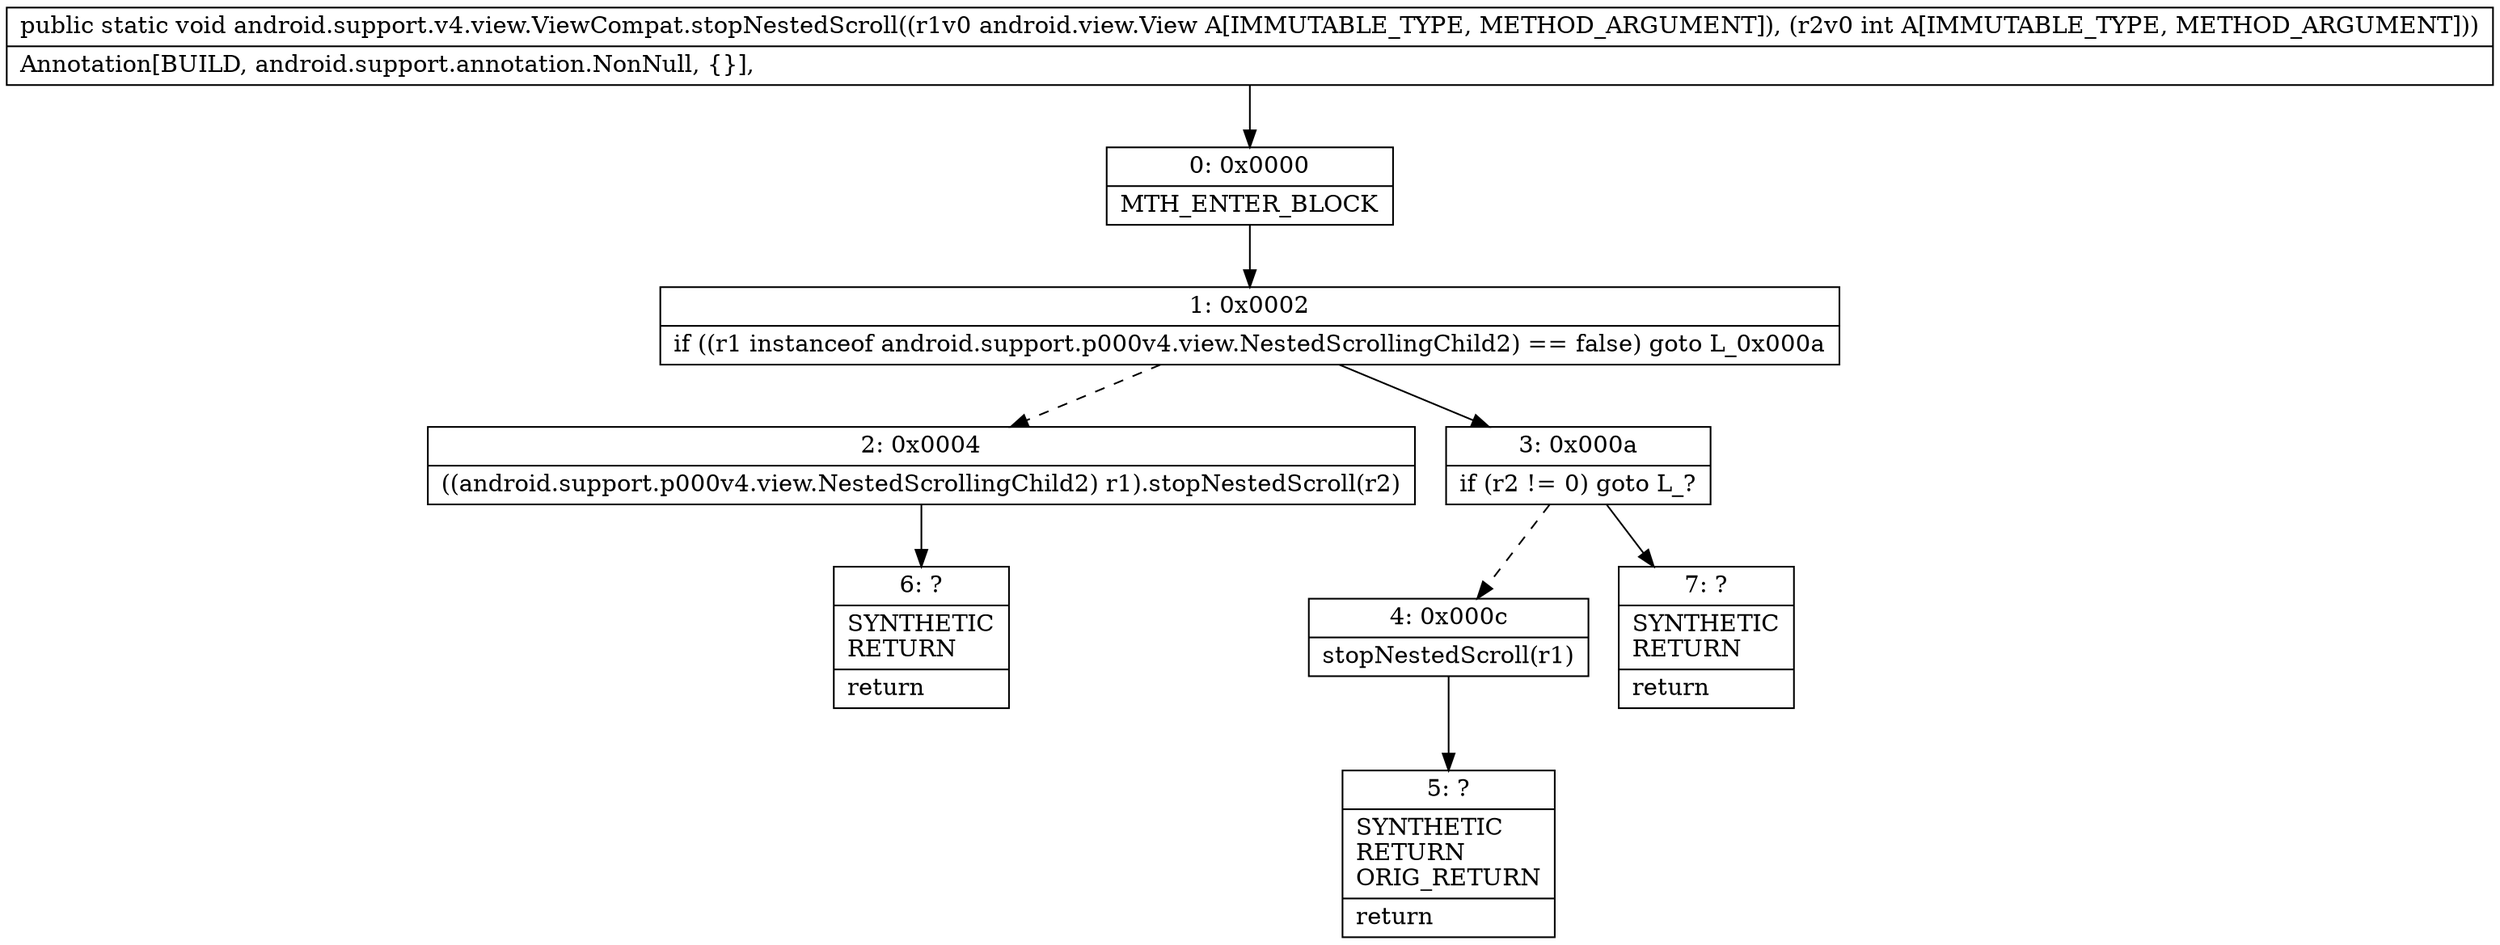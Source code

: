 digraph "CFG forandroid.support.v4.view.ViewCompat.stopNestedScroll(Landroid\/view\/View;I)V" {
Node_0 [shape=record,label="{0\:\ 0x0000|MTH_ENTER_BLOCK\l}"];
Node_1 [shape=record,label="{1\:\ 0x0002|if ((r1 instanceof android.support.p000v4.view.NestedScrollingChild2) == false) goto L_0x000a\l}"];
Node_2 [shape=record,label="{2\:\ 0x0004|((android.support.p000v4.view.NestedScrollingChild2) r1).stopNestedScroll(r2)\l}"];
Node_3 [shape=record,label="{3\:\ 0x000a|if (r2 != 0) goto L_?\l}"];
Node_4 [shape=record,label="{4\:\ 0x000c|stopNestedScroll(r1)\l}"];
Node_5 [shape=record,label="{5\:\ ?|SYNTHETIC\lRETURN\lORIG_RETURN\l|return\l}"];
Node_6 [shape=record,label="{6\:\ ?|SYNTHETIC\lRETURN\l|return\l}"];
Node_7 [shape=record,label="{7\:\ ?|SYNTHETIC\lRETURN\l|return\l}"];
MethodNode[shape=record,label="{public static void android.support.v4.view.ViewCompat.stopNestedScroll((r1v0 android.view.View A[IMMUTABLE_TYPE, METHOD_ARGUMENT]), (r2v0 int A[IMMUTABLE_TYPE, METHOD_ARGUMENT]))  | Annotation[BUILD, android.support.annotation.NonNull, \{\}], \l}"];
MethodNode -> Node_0;
Node_0 -> Node_1;
Node_1 -> Node_2[style=dashed];
Node_1 -> Node_3;
Node_2 -> Node_6;
Node_3 -> Node_4[style=dashed];
Node_3 -> Node_7;
Node_4 -> Node_5;
}

